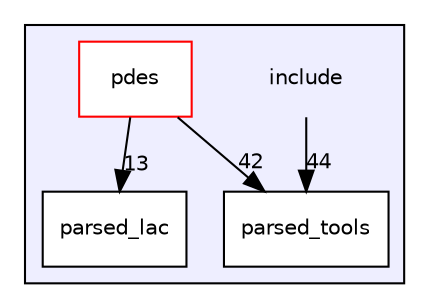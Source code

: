digraph "include" {
  bgcolor=transparent;
  compound=true
  node [ fontsize="10", fontname="Helvetica"];
  edge [ labelfontsize="10", labelfontname="Helvetica"];
  subgraph clusterdir_d44c64559bbebec7f509842c48db8b23 {
    graph [ bgcolor="#eeeeff", pencolor="black", label="" URL="dir_d44c64559bbebec7f509842c48db8b23.html"];
    dir_d44c64559bbebec7f509842c48db8b23 [shape=plaintext label="include"];
    dir_65593bf93f1e4428cc81baf4bb94349f [shape=box label="parsed_lac" color="black" fillcolor="white" style="filled" URL="dir_65593bf93f1e4428cc81baf4bb94349f.html"];
    dir_8e8448d9aef603b86753e7cb911804a9 [shape=box label="parsed_tools" color="black" fillcolor="white" style="filled" URL="dir_8e8448d9aef603b86753e7cb911804a9.html"];
    dir_60faf9a10d52b04582224b9116454383 [shape=box label="pdes" color="red" fillcolor="white" style="filled" URL="dir_60faf9a10d52b04582224b9116454383.html"];
  }
  dir_60faf9a10d52b04582224b9116454383->dir_8e8448d9aef603b86753e7cb911804a9 [headlabel="42", labeldistance=1.5 headhref="dir_000005_000004.html"];
  dir_60faf9a10d52b04582224b9116454383->dir_65593bf93f1e4428cc81baf4bb94349f [headlabel="13", labeldistance=1.5 headhref="dir_000005_000003.html"];
  dir_d44c64559bbebec7f509842c48db8b23->dir_8e8448d9aef603b86753e7cb911804a9 [headlabel="44", labeldistance=1.5 headhref="dir_000002_000004.html"];
}
